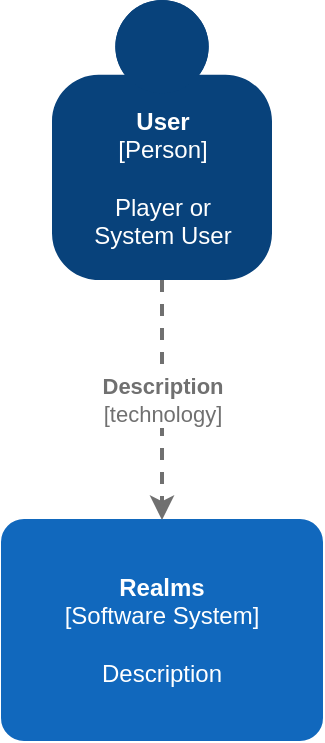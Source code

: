 <mxfile>
    <diagram id="A0YVIGJN6JRgSdFgSpJK" name="General">
        <mxGraphModel dx="898" dy="535" grid="1" gridSize="10" guides="1" tooltips="1" connect="1" arrows="1" fold="1" page="1" pageScale="1" pageWidth="1100" pageHeight="850" math="0" shadow="0">
            <root>
                <mxCell id="0"/>
                <mxCell id="1" parent="0"/>
                <object placeholders="1" c4Name="User" c4Type="Person" c4Description="Player or &#10;System User" label="&lt;b&gt;%c4Name%&lt;/b&gt;&lt;div&gt;[%c4Type%]&lt;/div&gt;&lt;br&gt;&lt;div&gt;%c4Description%&lt;/div&gt;" id="2">
                    <mxCell style="html=1;dashed=0;whitespace=wrap;fillColor=#08427b;strokeColor=none;fontColor=#ffffff;shape=mxgraph.c4.person;align=center;metaEdit=1;points=[[0.5,0,0],[1,0.5,0],[1,0.75,0],[0.75,1,0],[0.5,1,0],[0.25,1,0],[0,0.75,0],[0,0.5,0]];metaData={&quot;c4Type&quot;:{&quot;editable&quot;:false}};" parent="1" vertex="1">
                        <mxGeometry x="495" y="50" width="110.0" height="140" as="geometry"/>
                    </mxCell>
                </object>
                <object placeholders="1" c4Name="Realms" c4Type="Software System" c4Description="Description" label="&lt;b&gt;%c4Name%&lt;/b&gt;&lt;div&gt;[%c4Type%]&lt;/div&gt;&lt;br&gt;&lt;div&gt;%c4Description%&lt;/div&gt;" id="3">
                    <mxCell style="rounded=1;whiteSpace=wrap;html=1;labelBackgroundColor=none;fillColor=#1168BD;fontColor=#ffffff;align=center;arcSize=10;strokeColor=#1168BD;metaEdit=1;metaData={&quot;c4Type&quot;:{&quot;editable&quot;:false}};points=[[0.25,0,0],[0.5,0,0],[0.75,0,0],[1,0.25,0],[1,0.5,0],[1,0.75,0],[0.75,1,0],[0.5,1,0],[0.25,1,0],[0,0.75,0],[0,0.5,0],[0,0.25,0]];" parent="1" vertex="1">
                        <mxGeometry x="470" y="310" width="160" height="110.0" as="geometry"/>
                    </mxCell>
                </object>
                <object placeholders="1" c4Type="Relationship" c4Technology="technology" c4Description="Description" label="&lt;div style=&quot;text-align: left&quot;&gt;&lt;div style=&quot;text-align: center&quot;&gt;&lt;b&gt;%c4Description%&lt;/b&gt;&lt;/div&gt;&lt;div style=&quot;text-align: center&quot;&gt;[%c4Technology%]&lt;/div&gt;&lt;/div&gt;" id="12">
                    <mxCell style="edgeStyle=none;rounded=0;html=1;entryX=0.5;entryY=0;jettySize=auto;orthogonalLoop=1;strokeColor=#707070;strokeWidth=2;fontColor=#707070;jumpStyle=none;dashed=1;metaEdit=1;metaData={&quot;c4Type&quot;:{&quot;editable&quot;:false}};exitX=0.5;exitY=1;exitDx=0;exitDy=0;exitPerimeter=0;entryDx=0;entryDy=0;entryPerimeter=0;" parent="1" source="2" target="3" edge="1">
                        <mxGeometry width="160" relative="1" as="geometry">
                            <mxPoint x="455" y="350" as="sourcePoint"/>
                            <mxPoint x="615" y="350" as="targetPoint"/>
                        </mxGeometry>
                    </mxCell>
                </object>
            </root>
        </mxGraphModel>
    </diagram>
    <diagram id="eszytgsxZuXTuN3WrqP1" name="Base">
        <mxGraphModel dx="1283" dy="764" grid="1" gridSize="10" guides="1" tooltips="1" connect="1" arrows="1" fold="1" page="1" pageScale="1" pageWidth="1100" pageHeight="850" math="0" shadow="0">
            <root>
                <mxCell id="V1ZJXxYGCVGr8rgu_TeD-0"/>
                <mxCell id="V1ZJXxYGCVGr8rgu_TeD-1" parent="V1ZJXxYGCVGr8rgu_TeD-0"/>
                <mxCell id="YOOpiccV_j01Fo-KuXmw-1" value="" style="rounded=0;whiteSpace=wrap;html=1;fillColor=none;dashed=1;strokeWidth=2;" vertex="1" parent="V1ZJXxYGCVGr8rgu_TeD-1">
                    <mxGeometry x="230" y="180" width="530" height="60" as="geometry"/>
                </mxCell>
            </root>
        </mxGraphModel>
    </diagram>
    <diagram id="yu-eE2St3iiEToBc-c0l" name="Realms - Software System">
        <mxGraphModel dx="1283" dy="764" grid="1" gridSize="10" guides="1" tooltips="1" connect="1" arrows="1" fold="1" page="1" pageScale="1" pageWidth="1100" pageHeight="850" math="0" shadow="0">
            <root>
                <mxCell id="nbR4JX5c-kzpx6JXKyS9-0"/>
                <mxCell id="nbR4JX5c-kzpx6JXKyS9-1" parent="nbR4JX5c-kzpx6JXKyS9-0"/>
                <object placeholders="1" c4Name="Realms 1.0" c4Type="ExecutionEnvironment" c4Application="Software System" label="&lt;div style=&quot;text-align: left; font-size: 16px;&quot;&gt;%c4Name%&lt;/div&gt;&lt;div style=&quot;text-align: left; font-size: 16px;&quot;&gt;[%c4Application%]&lt;/div&gt;" id="nbR4JX5c-kzpx6JXKyS9-4">
                    <mxCell style="rounded=0;whiteSpace=wrap;html=1;labelBackgroundColor=none;align=left;arcSize=5;verticalAlign=bottom;metaEdit=1;metaData={&quot;c4Type&quot;:{&quot;editable&quot;:false}};points=[[0.25,0,0],[0.5,0,0],[0.75,0,0],[1,0.25,0],[1,0.5,0],[1,0.75,0],[0.75,1,0],[0.5,1,0],[0.25,1,0],[0,0.75,0],[0,0.5,0],[0,0.25,0]];dashed=1;strokeWidth=3;fillColor=none;fontSize=16;strokeColor=#1168BD;fontColor=#1168BD;" parent="nbR4JX5c-kzpx6JXKyS9-1" vertex="1">
                        <mxGeometry x="40" y="310" width="1020" height="910" as="geometry"/>
                    </mxCell>
                </object>
                <object placeholders="1" c4Name="Characters" c4Type="Container" c4Technology="Rest API" c4Description="Description" label="&lt;b&gt;%c4Name%&lt;/b&gt;&lt;div&gt;[%c4Type%: %c4Technology%]&lt;/div&gt;&lt;br&gt;&lt;div&gt;%c4Description%&lt;/div&gt;" id="VUWdU0Ww1PRQAQpz30k6-0">
                    <mxCell style="rounded=1;whiteSpace=wrap;html=1;labelBackgroundColor=none;fillColor=#438DD5;fontColor=#ffffff;align=center;arcSize=10;strokeColor=#3C7FC0;metaEdit=1;metaData={&quot;c4Type&quot;:{&quot;editable&quot;:false}};points=[[0.25,0,0],[0.5,0,0],[0.75,0,0],[1,0.25,0],[1,0.5,0],[1,0.75,0],[0.75,1,0],[0.5,1,0],[0.25,1,0],[0,0.75,0],[0,0.5,0],[0,0.25,0]];dashed=1;fontSize=16;" parent="nbR4JX5c-kzpx6JXKyS9-1" vertex="1">
                        <mxGeometry x="603" y="770" width="160" height="110.0" as="geometry"/>
                    </mxCell>
                </object>
                <object placeholders="1" c4Name="Scenarios" c4Type="Container" c4Technology="Rest API" c4Description="Description" label="&lt;b&gt;%c4Name%&lt;/b&gt;&lt;div&gt;[%c4Type%: %c4Technology%]&lt;/div&gt;&lt;br&gt;&lt;div&gt;%c4Description%&lt;/div&gt;" id="VUWdU0Ww1PRQAQpz30k6-1">
                    <mxCell style="rounded=1;whiteSpace=wrap;html=1;labelBackgroundColor=none;fillColor=#438DD5;fontColor=#ffffff;align=center;arcSize=10;strokeColor=#3C7FC0;metaEdit=1;metaData={&quot;c4Type&quot;:{&quot;editable&quot;:false}};points=[[0.25,0,0],[0.5,0,0],[0.75,0,0],[1,0.25,0],[1,0.5,0],[1,0.75,0],[0.75,1,0],[0.5,1,0],[0.25,1,0],[0,0.75,0],[0,0.5,0],[0,0.25,0]];dashed=1;fontSize=16;" parent="nbR4JX5c-kzpx6JXKyS9-1" vertex="1">
                        <mxGeometry x="869.5" y="770" width="160" height="110.0" as="geometry"/>
                    </mxCell>
                </object>
                <object placeholders="1" c4Type="Relationship" c4Technology="technology" c4Description="Description" label="&lt;div style=&quot;text-align: left&quot;&gt;&lt;div style=&quot;text-align: center&quot;&gt;&lt;b&gt;%c4Description%&lt;/b&gt;&lt;/div&gt;&lt;div style=&quot;text-align: center&quot;&gt;[%c4Technology%]&lt;/div&gt;&lt;/div&gt;" id="VUWdU0Ww1PRQAQpz30k6-3">
                    <mxCell style="edgeStyle=none;rounded=0;html=1;jettySize=auto;orthogonalLoop=1;strokeColor=#707070;strokeWidth=2;fontColor=#707070;jumpStyle=none;dashed=1;metaEdit=1;metaData={&quot;c4Type&quot;:{&quot;editable&quot;:false}};fontSize=16;exitX=0.5;exitY=1;exitDx=0;exitDy=0;exitPerimeter=0;entryX=0;entryY=0.5;entryDx=0;entryDy=0;entryPerimeter=0;" parent="nbR4JX5c-kzpx6JXKyS9-1" source="VUWdU0Ww1PRQAQpz30k6-9" target="t9CJllGq93nxbzQQ14sk-5" edge="1">
                        <mxGeometry width="160" relative="1" as="geometry">
                            <mxPoint x="550.0" y="1065.0" as="sourcePoint"/>
                            <mxPoint x="229.5" y="1015.0" as="targetPoint"/>
                            <Array as="points">
                                <mxPoint x="140" y="1070"/>
                            </Array>
                        </mxGeometry>
                    </mxCell>
                </object>
                <object placeholders="1" c4Name="API Gateway" c4Type="Container" c4Technology="technology" c4Description="Description" label="&lt;b&gt;%c4Name%&lt;/b&gt;&lt;div&gt;[%c4Type%: %c4Technology%]&lt;/div&gt;&lt;br&gt;&lt;div&gt;%c4Description%&lt;/div&gt;" id="VUWdU0Ww1PRQAQpz30k6-4">
                    <mxCell style="rounded=1;whiteSpace=wrap;html=1;labelBackgroundColor=none;fillColor=#438DD5;fontColor=#ffffff;align=center;arcSize=10;strokeColor=#3C7FC0;metaEdit=1;metaData={&quot;c4Type&quot;:{&quot;editable&quot;:false}};points=[[0.25,0,0],[0.5,0,0],[0.75,0,0],[1,0.25,0],[1,0.5,0],[1,0.75,0],[0.75,1,0],[0.5,1,0],[0.25,1,0],[0,0.75,0],[0,0.5,0],[0,0.25,0]];dashed=1;fontSize=16;" parent="nbR4JX5c-kzpx6JXKyS9-1" vertex="1">
                        <mxGeometry x="320" y="540" width="719.5" height="110" as="geometry"/>
                    </mxCell>
                </object>
                <object placeholders="1" c4Type="Relationship" c4Technology="technology" c4Description="Description" label="&lt;div style=&quot;text-align: left&quot;&gt;&lt;div style=&quot;text-align: center&quot;&gt;&lt;b&gt;%c4Description%&lt;/b&gt;&lt;/div&gt;&lt;div style=&quot;text-align: center&quot;&gt;[%c4Technology%]&lt;/div&gt;&lt;/div&gt;" id="VUWdU0Ww1PRQAQpz30k6-5">
                    <mxCell style="edgeStyle=none;rounded=0;html=1;entryX=0.5;entryY=0;jettySize=auto;orthogonalLoop=1;strokeColor=#707070;strokeWidth=2;fontColor=#707070;jumpStyle=none;dashed=1;metaEdit=1;metaData={&quot;c4Type&quot;:{&quot;editable&quot;:false}};fontSize=16;entryDx=0;entryDy=0;entryPerimeter=0;exitX=0.5;exitY=1;exitDx=0;exitDy=0;exitPerimeter=0;" parent="nbR4JX5c-kzpx6JXKyS9-1" source="VUWdU0Ww1PRQAQpz30k6-4" target="VUWdU0Ww1PRQAQpz30k6-0" edge="1">
                        <mxGeometry width="160" relative="1" as="geometry">
                            <mxPoint x="683" y="650" as="sourcePoint"/>
                            <mxPoint x="742.5" y="712" as="targetPoint"/>
                        </mxGeometry>
                    </mxCell>
                </object>
                <object placeholders="1" c4Type="Relationship" c4Technology="technology" c4Description="Description" label="&lt;div style=&quot;text-align: left&quot;&gt;&lt;div style=&quot;text-align: center&quot;&gt;&lt;b&gt;%c4Description%&lt;/b&gt;&lt;/div&gt;&lt;div style=&quot;text-align: center&quot;&gt;[%c4Technology%]&lt;/div&gt;&lt;/div&gt;" id="VUWdU0Ww1PRQAQpz30k6-6">
                    <mxCell style="edgeStyle=none;rounded=0;html=1;jettySize=auto;orthogonalLoop=1;strokeColor=#707070;strokeWidth=2;fontColor=#707070;jumpStyle=none;dashed=1;metaEdit=1;metaData={&quot;c4Type&quot;:{&quot;editable&quot;:false}};fontSize=16;exitX=0.879;exitY=1.01;exitDx=0;exitDy=0;exitPerimeter=0;entryX=0.5;entryY=0;entryDx=0;entryDy=0;entryPerimeter=0;" parent="nbR4JX5c-kzpx6JXKyS9-1" source="VUWdU0Ww1PRQAQpz30k6-4" target="VUWdU0Ww1PRQAQpz30k6-1" edge="1">
                        <mxGeometry width="160" relative="1" as="geometry">
                            <mxPoint x="948.66" y="636.87" as="sourcePoint"/>
                            <mxPoint x="779.5" y="765" as="targetPoint"/>
                        </mxGeometry>
                    </mxCell>
                </object>
                <object placeholders="1" c4Name="Player" c4Type="Container" c4Technology="Rest API" c4Description="Description" label="&lt;b&gt;%c4Name%&lt;/b&gt;&lt;div&gt;[%c4Type%: %c4Technology%]&lt;/div&gt;&lt;br&gt;&lt;div&gt;%c4Description%&lt;/div&gt;" id="VUWdU0Ww1PRQAQpz30k6-7">
                    <mxCell style="rounded=1;whiteSpace=wrap;html=1;labelBackgroundColor=none;fillColor=#438DD5;fontColor=#ffffff;align=center;arcSize=10;strokeColor=#3C7FC0;metaEdit=1;metaData={&quot;c4Type&quot;:{&quot;editable&quot;:false}};points=[[0.25,0,0],[0.5,0,0],[0.75,0,0],[1,0.25,0],[1,0.5,0],[1,0.75,0],[0.75,1,0],[0.5,1,0],[0.25,1,0],[0,0.75,0],[0,0.5,0],[0,0.25,0]];dashed=1;fontSize=16;" parent="nbR4JX5c-kzpx6JXKyS9-1" vertex="1">
                        <mxGeometry x="319.5" y="770" width="160" height="110.0" as="geometry"/>
                    </mxCell>
                </object>
                <object placeholders="1" c4Type="Relationship" c4Technology="technology" c4Description="Description" label="&lt;div style=&quot;text-align: left&quot;&gt;&lt;div style=&quot;text-align: center&quot;&gt;&lt;b&gt;%c4Description%&lt;/b&gt;&lt;/div&gt;&lt;div style=&quot;text-align: center&quot;&gt;[%c4Technology%]&lt;/div&gt;&lt;/div&gt;" id="VUWdU0Ww1PRQAQpz30k6-8">
                    <mxCell style="edgeStyle=none;rounded=0;html=1;entryX=0.5;entryY=0;jettySize=auto;orthogonalLoop=1;strokeColor=#707070;strokeWidth=2;fontColor=#707070;jumpStyle=none;dashed=1;metaEdit=1;metaData={&quot;c4Type&quot;:{&quot;editable&quot;:false}};fontSize=16;entryDx=0;entryDy=0;entryPerimeter=0;exitX=0.107;exitY=0.997;exitDx=0;exitDy=0;exitPerimeter=0;" parent="nbR4JX5c-kzpx6JXKyS9-1" source="VUWdU0Ww1PRQAQpz30k6-4" target="VUWdU0Ww1PRQAQpz30k6-7" edge="1">
                        <mxGeometry width="160" relative="1" as="geometry">
                            <mxPoint x="400" y="650" as="sourcePoint"/>
                            <mxPoint x="309.5" y="725" as="targetPoint"/>
                        </mxGeometry>
                    </mxCell>
                </object>
                <object placeholders="1" c4Name="Security" c4Type="Container" c4Technology="Rest API" c4Description="Description" label="&lt;b&gt;%c4Name%&lt;/b&gt;&lt;div&gt;[%c4Type%: %c4Technology%]&lt;/div&gt;&lt;br&gt;&lt;div&gt;%c4Description%&lt;/div&gt;" id="VUWdU0Ww1PRQAQpz30k6-9">
                    <mxCell style="rounded=1;whiteSpace=wrap;html=1;labelBackgroundColor=none;fillColor=#438DD5;fontColor=#ffffff;align=center;arcSize=10;strokeColor=#3C7FC0;metaEdit=1;metaData={&quot;c4Type&quot;:{&quot;editable&quot;:false}};points=[[0.25,0,0],[0.5,0,0],[0.75,0,0],[1,0.25,0],[1,0.5,0],[1,0.75,0],[0.75,1,0],[0.5,1,0],[0.25,1,0],[0,0.75,0],[0,0.5,0],[0,0.25,0]];dashed=1;fontSize=16;" parent="nbR4JX5c-kzpx6JXKyS9-1" vertex="1">
                        <mxGeometry x="59.5" y="770" width="160" height="110.0" as="geometry"/>
                    </mxCell>
                </object>
                <object placeholders="1" c4Type="Relationship" c4Technology="technology" c4Description="Description" label="&lt;div style=&quot;text-align: left&quot;&gt;&lt;div style=&quot;text-align: center&quot;&gt;&lt;b&gt;%c4Description%&lt;/b&gt;&lt;/div&gt;&lt;div style=&quot;text-align: center&quot;&gt;[%c4Technology%]&lt;/div&gt;&lt;/div&gt;" id="VUWdU0Ww1PRQAQpz30k6-13">
                    <mxCell style="edgeStyle=none;rounded=0;html=1;entryX=0.5;entryY=0;jettySize=auto;orthogonalLoop=1;strokeColor=#707070;strokeWidth=2;fontColor=#707070;jumpStyle=none;dashed=1;metaEdit=1;metaData={&quot;c4Type&quot;:{&quot;editable&quot;:false}};fontSize=16;entryDx=0;entryDy=0;entryPerimeter=0;exitX=0.5;exitY=1;exitDx=0;exitDy=0;exitPerimeter=0;" parent="nbR4JX5c-kzpx6JXKyS9-1" source="id2UGPctnHrFce8yYZba-0" target="nbR4JX5c-kzpx6JXKyS9-4" edge="1">
                        <mxGeometry width="160" relative="1" as="geometry">
                            <mxPoint x="550.5" y="170" as="sourcePoint"/>
                            <mxPoint x="830" y="140" as="targetPoint"/>
                        </mxGeometry>
                    </mxCell>
                </object>
                <object placeholders="1" c4Name="SPA Web APP" c4Type="Container" c4Technology="technology" c4Description="Description" label="&lt;b&gt;%c4Name%&lt;/b&gt;&lt;div&gt;[%c4Type%: %c4Technology%]&lt;/div&gt;&lt;br&gt;&lt;div&gt;%c4Description%&lt;/div&gt;" id="t9CJllGq93nxbzQQ14sk-0">
                    <mxCell style="rounded=1;whiteSpace=wrap;html=1;labelBackgroundColor=none;fillColor=#438DD5;fontColor=#ffffff;align=center;arcSize=10;strokeColor=#3C7FC0;metaEdit=1;metaData={&quot;c4Type&quot;:{&quot;editable&quot;:false}};points=[[0.25,0,0],[0.5,0,0],[0.75,0,0],[1,0.25,0],[1,0.5,0],[1,0.75,0],[0.75,1,0],[0.5,1,0],[0.25,1,0],[0,0.75,0],[0,0.5,0],[0,0.25,0]];dashed=1;fontSize=16;" parent="nbR4JX5c-kzpx6JXKyS9-1" vertex="1">
                        <mxGeometry x="59.5" y="335" width="980" height="110" as="geometry"/>
                    </mxCell>
                </object>
                <object placeholders="1" c4Type="Relationship" c4Technology="technology" c4Description="Description" label="&lt;div style=&quot;text-align: left&quot;&gt;&lt;div style=&quot;text-align: center&quot;&gt;&lt;b&gt;%c4Description%&lt;/b&gt;&lt;/div&gt;&lt;div style=&quot;text-align: center&quot;&gt;[%c4Technology%]&lt;/div&gt;&lt;/div&gt;" id="t9CJllGq93nxbzQQ14sk-1">
                    <mxCell style="edgeStyle=none;rounded=0;html=1;jettySize=auto;orthogonalLoop=1;strokeColor=#707070;strokeWidth=2;fontColor=#707070;jumpStyle=none;dashed=1;metaEdit=1;metaData={&quot;c4Type&quot;:{&quot;editable&quot;:false}};fontSize=16;exitX=0.5;exitY=1;exitDx=0;exitDy=0;exitPerimeter=0;entryX=0.5;entryY=0;entryDx=0;entryDy=0;entryPerimeter=0;" parent="nbR4JX5c-kzpx6JXKyS9-1" source="t9CJllGq93nxbzQQ14sk-0" target="VUWdU0Ww1PRQAQpz30k6-4" edge="1">
                        <mxGeometry width="160" relative="1" as="geometry">
                            <mxPoint x="139.5" y="235" as="sourcePoint"/>
                            <mxPoint x="549.5" y="515" as="targetPoint"/>
                        </mxGeometry>
                    </mxCell>
                </object>
                <object placeholders="1" c4Type="Relationship" c4Technology="technology" c4Description="Description" label="&lt;div style=&quot;text-align: left&quot;&gt;&lt;div style=&quot;text-align: center&quot;&gt;&lt;b&gt;%c4Description%&lt;/b&gt;&lt;/div&gt;&lt;div style=&quot;text-align: center&quot;&gt;[%c4Technology%]&lt;/div&gt;&lt;/div&gt;" id="t9CJllGq93nxbzQQ14sk-3">
                    <mxCell style="edgeStyle=none;rounded=0;html=1;jettySize=auto;orthogonalLoop=1;strokeColor=#707070;strokeWidth=2;fontColor=#707070;jumpStyle=none;dashed=1;metaEdit=1;metaData={&quot;c4Type&quot;:{&quot;editable&quot;:false}};fontSize=16;exitX=0.5;exitY=1;exitDx=0;exitDy=0;exitPerimeter=0;entryX=0.5;entryY=0;entryDx=0;entryDy=0;entryPerimeter=0;" parent="nbR4JX5c-kzpx6JXKyS9-1" source="VUWdU0Ww1PRQAQpz30k6-7" target="t9CJllGq93nxbzQQ14sk-5" edge="1">
                        <mxGeometry width="160" relative="1" as="geometry">
                            <mxPoint x="209.5" y="1145" as="sourcePoint"/>
                            <mxPoint x="399.5" y="945.0" as="targetPoint"/>
                        </mxGeometry>
                    </mxCell>
                </object>
                <object placeholders="1" c4Type="Database" c4Technology="SQL Server" c4Description="RealmsCharacterDb" label="%c4Type%&lt;div&gt;[Container:&amp;nbsp;%c4Technology%]&lt;/div&gt;&lt;br&gt;&lt;div&gt;%c4Description%&lt;/div&gt;" id="t9CJllGq93nxbzQQ14sk-4">
                    <mxCell style="shape=cylinder;whiteSpace=wrap;html=1;boundedLbl=1;rounded=0;labelBackgroundColor=none;fillColor=#438DD5;fontSize=12;fontColor=#ffffff;align=center;strokeColor=#3C7FC0;metaEdit=1;points=[[0.5,0,0],[1,0.25,0],[1,0.5,0],[1,0.75,0],[0.5,1,0],[0,0.75,0],[0,0.5,0],[0,0.25,0]];metaData={&quot;c4Type&quot;:{&quot;editable&quot;:false}};dashed=1;" parent="nbR4JX5c-kzpx6JXKyS9-1" vertex="1">
                        <mxGeometry x="602.5" y="1000" width="160" height="140" as="geometry"/>
                    </mxCell>
                </object>
                <object placeholders="1" c4Type="Database" c4Technology="Technology" c4Description="SecurityDb" label="%c4Type%&lt;div&gt;[Container:&amp;nbsp;%c4Technology%]&lt;/div&gt;&lt;br&gt;&lt;div&gt;%c4Description%&lt;/div&gt;" id="t9CJllGq93nxbzQQ14sk-5">
                    <mxCell style="shape=cylinder;whiteSpace=wrap;html=1;boundedLbl=1;rounded=0;labelBackgroundColor=none;fillColor=#438DD5;fontSize=12;fontColor=#ffffff;align=center;strokeColor=#3C7FC0;metaEdit=1;points=[[0.5,0,0],[1,0.25,0],[1,0.5,0],[1,0.75,0],[0.5,1,0],[0,0.75,0],[0,0.5,0],[0,0.25,0]];metaData={&quot;c4Type&quot;:{&quot;editable&quot;:false}};dashed=1;" parent="nbR4JX5c-kzpx6JXKyS9-1" vertex="1">
                        <mxGeometry x="319.5" y="1000" width="160" height="140" as="geometry"/>
                    </mxCell>
                </object>
                <object placeholders="1" c4Type="Relationship" c4Technology="technology" c4Description="Description" label="&lt;div style=&quot;text-align: left&quot;&gt;&lt;div style=&quot;text-align: center&quot;&gt;&lt;b&gt;%c4Description%&lt;/b&gt;&lt;/div&gt;&lt;div style=&quot;text-align: center&quot;&gt;[%c4Technology%]&lt;/div&gt;&lt;/div&gt;" id="t9CJllGq93nxbzQQ14sk-6">
                    <mxCell style="edgeStyle=none;rounded=0;html=1;entryX=0.5;entryY=0;jettySize=auto;orthogonalLoop=1;strokeColor=#707070;strokeWidth=2;fontColor=#707070;jumpStyle=none;dashed=1;metaEdit=1;metaData={&quot;c4Type&quot;:{&quot;editable&quot;:false}};fontSize=16;exitX=0.5;exitY=1;exitDx=0;exitDy=0;exitPerimeter=0;entryDx=0;entryDy=0;entryPerimeter=0;" parent="nbR4JX5c-kzpx6JXKyS9-1" source="VUWdU0Ww1PRQAQpz30k6-0" target="t9CJllGq93nxbzQQ14sk-4" edge="1">
                        <mxGeometry width="160" relative="1" as="geometry">
                            <mxPoint x="762.5" y="932" as="sourcePoint"/>
                            <mxPoint x="922.5" y="932" as="targetPoint"/>
                        </mxGeometry>
                    </mxCell>
                </object>
                <object placeholders="1" c4Type="Database" c4Technology="SQL Server" c4Description="ScenariosDb" label="%c4Type%&lt;div&gt;[Container:&amp;nbsp;%c4Technology%]&lt;/div&gt;&lt;br&gt;&lt;div&gt;%c4Description%&lt;/div&gt;" id="t9CJllGq93nxbzQQ14sk-7">
                    <mxCell style="shape=cylinder;whiteSpace=wrap;html=1;boundedLbl=1;rounded=0;labelBackgroundColor=none;fillColor=#438DD5;fontSize=12;fontColor=#ffffff;align=center;strokeColor=#3C7FC0;metaEdit=1;points=[[0.5,0,0],[1,0.25,0],[1,0.5,0],[1,0.75,0],[0.5,1,0],[0,0.75,0],[0,0.5,0],[0,0.25,0]];metaData={&quot;c4Type&quot;:{&quot;editable&quot;:false}};dashed=1;" parent="nbR4JX5c-kzpx6JXKyS9-1" vertex="1">
                        <mxGeometry x="869.5" y="1000" width="160" height="140" as="geometry"/>
                    </mxCell>
                </object>
                <object placeholders="1" c4Type="Relationship" c4Technology="technology" c4Description="Description" label="&lt;div style=&quot;text-align: left&quot;&gt;&lt;div style=&quot;text-align: center&quot;&gt;&lt;b&gt;%c4Description%&lt;/b&gt;&lt;/div&gt;&lt;div style=&quot;text-align: center&quot;&gt;[%c4Technology%]&lt;/div&gt;&lt;/div&gt;" id="t9CJllGq93nxbzQQ14sk-8">
                    <mxCell style="edgeStyle=none;rounded=0;html=1;entryX=0.5;entryY=0;jettySize=auto;orthogonalLoop=1;strokeColor=#707070;strokeWidth=2;fontColor=#707070;jumpStyle=none;dashed=1;metaEdit=1;metaData={&quot;c4Type&quot;:{&quot;editable&quot;:false}};fontSize=16;exitX=0.5;exitY=1;exitDx=0;exitDy=0;exitPerimeter=0;entryDx=0;entryDy=0;entryPerimeter=0;" parent="nbR4JX5c-kzpx6JXKyS9-1" source="VUWdU0Ww1PRQAQpz30k6-1" target="t9CJllGq93nxbzQQ14sk-7" edge="1">
                        <mxGeometry width="160" relative="1" as="geometry">
                            <mxPoint x="1089.5" y="845" as="sourcePoint"/>
                            <mxPoint x="1249.5" y="845" as="targetPoint"/>
                        </mxGeometry>
                    </mxCell>
                </object>
                <object placeholders="1" c4Name="User" c4Type="Person" c4Description="Player or &#10;System User" label="&lt;b&gt;%c4Name%&lt;/b&gt;&lt;div&gt;[%c4Type%]&lt;/div&gt;&lt;br&gt;&lt;div&gt;%c4Description%&lt;/div&gt;" id="id2UGPctnHrFce8yYZba-0">
                    <mxCell style="html=1;dashed=0;whitespace=wrap;fillColor=#08427b;strokeColor=none;fontColor=#ffffff;shape=mxgraph.c4.person;align=center;metaEdit=1;points=[[0.5,0,0],[1,0.5,0],[1,0.75,0],[0.75,1,0],[0.5,1,0],[0.25,1,0],[0,0.75,0],[0,0.5,0]];metaData={&quot;c4Type&quot;:{&quot;editable&quot;:false}};rounded=0;fontSize=16;" parent="nbR4JX5c-kzpx6JXKyS9-1" vertex="1">
                        <mxGeometry x="487" y="20" width="125" height="170" as="geometry"/>
                    </mxCell>
                </object>
                <object placeholders="1" c4Type="Relationship" c4Technology="technology" c4Description="Description" label="&lt;div style=&quot;text-align: left&quot;&gt;&lt;div style=&quot;text-align: center&quot;&gt;&lt;b&gt;%c4Description%&lt;/b&gt;&lt;/div&gt;&lt;div style=&quot;text-align: center&quot;&gt;[%c4Technology%]&lt;/div&gt;&lt;/div&gt;" id="4XjOj5AVmi4BCwjIfGqn-0">
                    <mxCell style="edgeStyle=none;rounded=0;html=1;entryX=0.5;entryY=0;jettySize=auto;orthogonalLoop=1;strokeColor=#707070;strokeWidth=2;fontColor=#707070;jumpStyle=none;dashed=1;metaEdit=1;metaData={&quot;c4Type&quot;:{&quot;editable&quot;:false}};fontSize=16;entryDx=0;entryDy=0;entryPerimeter=0;" parent="nbR4JX5c-kzpx6JXKyS9-1" target="VUWdU0Ww1PRQAQpz30k6-9" edge="1">
                        <mxGeometry width="160" relative="1" as="geometry">
                            <mxPoint x="140" y="447" as="sourcePoint"/>
                            <mxPoint x="300" y="570" as="targetPoint"/>
                        </mxGeometry>
                    </mxCell>
                </object>
            </root>
        </mxGraphModel>
    </diagram>
    <diagram id="VdShBEVQJn8E7mL_fJWN" name="Player - Container">
        <mxGraphModel dx="898" dy="535" grid="1" gridSize="10" guides="1" tooltips="1" connect="1" arrows="1" fold="1" page="1" pageScale="1" pageWidth="850" pageHeight="1100" math="0" shadow="0">
            <root>
                <mxCell id="7NnpEpGzOBFChsXDh9xZ-0"/>
                <mxCell id="7NnpEpGzOBFChsXDh9xZ-1" parent="7NnpEpGzOBFChsXDh9xZ-0"/>
                <mxCell id="K01GfOG0DgF18boVhgMj-1" value="&lt;&lt;entity&gt;&gt;&#10;Player" style="fontStyle=0;" vertex="1" parent="7NnpEpGzOBFChsXDh9xZ-1">
                    <mxGeometry x="80" y="440" width="120" height="40" as="geometry"/>
                </mxCell>
                <mxCell id="K01GfOG0DgF18boVhgMj-4" value="&lt;&lt;Interface&gt;&gt;&#10;IPlayerRepository" style="fontStyle=0;" vertex="1" parent="7NnpEpGzOBFChsXDh9xZ-1">
                    <mxGeometry x="320" y="440" width="120" height="40" as="geometry"/>
                </mxCell>
                <mxCell id="K01GfOG0DgF18boVhgMj-7" value="PlayerRepository" style="fontStyle=0;" vertex="1" parent="7NnpEpGzOBFChsXDh9xZ-1">
                    <mxGeometry x="320" y="570" width="120" height="40" as="geometry"/>
                </mxCell>
                <mxCell id="K01GfOG0DgF18boVhgMj-8" value="Name" style="fontStyle=0;" vertex="1" parent="7NnpEpGzOBFChsXDh9xZ-1">
                    <mxGeometry x="80" y="520" width="120" height="40" as="geometry"/>
                </mxCell>
                <mxCell id="K01GfOG0DgF18boVhgMj-9" value="" style="endArrow=none;startArrow=diamondThin;endFill=0;startFill=1;html=1;verticalAlign=bottom;labelBackgroundColor=none;strokeWidth=1;startSize=8;endSize=8;exitX=0.5;exitY=1;exitDx=0;exitDy=0;" edge="1" parent="7NnpEpGzOBFChsXDh9xZ-1" source="K01GfOG0DgF18boVhgMj-1" target="K01GfOG0DgF18boVhgMj-8">
                    <mxGeometry width="160" relative="1" as="geometry">
                        <mxPoint x="150" y="350" as="sourcePoint"/>
                        <mxPoint x="310" y="350" as="targetPoint"/>
                    </mxGeometry>
                </mxCell>
                <mxCell id="K01GfOG0DgF18boVhgMj-14" value="" style="endArrow=block;html=1;rounded=0;align=center;verticalAlign=bottom;endFill=0;labelBackgroundColor=none;endSize=8;exitX=0.5;exitY=0;exitDx=0;exitDy=0;entryX=0.5;entryY=1;entryDx=0;entryDy=0;" edge="1" parent="7NnpEpGzOBFChsXDh9xZ-1" source="K01GfOG0DgF18boVhgMj-7" target="K01GfOG0DgF18boVhgMj-4">
                    <mxGeometry relative="1" as="geometry">
                        <mxPoint x="370" y="320" as="sourcePoint"/>
                        <mxPoint x="530" y="320" as="targetPoint"/>
                    </mxGeometry>
                </mxCell>
            </root>
        </mxGraphModel>
    </diagram>
    <diagram id="zDO_R0OcebleCXKpV30b" name="Character - Container">
        <mxGraphModel dx="1283" dy="956" grid="1" gridSize="10" guides="1" tooltips="1" connect="1" arrows="1" fold="1" page="1" pageScale="1" pageWidth="1100" pageHeight="850" math="0" shadow="0">
            <root>
                <mxCell id="cu-DYLWFSnDfhGDwlPgj-0"/>
                <mxCell id="cu-DYLWFSnDfhGDwlPgj-1" parent="cu-DYLWFSnDfhGDwlPgj-0"/>
                <object placeholders="1" c4Name="Character Container" c4Type="ExecutionEnvironment" c4Application="Realms" label="&lt;div style=&quot;text-align: left; font-size: 16px;&quot;&gt;%c4Name%&lt;/div&gt;&lt;div style=&quot;text-align: left; font-size: 16px;&quot;&gt;[%c4Application%]&lt;/div&gt;" id="-5sojdmt-nvMsfPOMpeM-0">
                    <mxCell style="rounded=0;whiteSpace=wrap;html=1;labelBackgroundColor=none;align=left;arcSize=5;verticalAlign=bottom;metaEdit=1;metaData={&quot;c4Type&quot;:{&quot;editable&quot;:false}};points=[[0.25,0,0],[0.5,0,0],[0.75,0,0],[1,0.25,0],[1,0.5,0],[1,0.75,0],[0.75,1,0],[0.5,1,0],[0.25,1,0],[0,0.75,0],[0,0.5,0],[0,0.25,0]];fillColor=none;dashed=1;strokeWidth=3;strokeColor=#3C7FC0;fontColor=#3C7FC0;fontSize=16;" vertex="1" parent="cu-DYLWFSnDfhGDwlPgj-1">
                        <mxGeometry x="520" y="205" width="480" height="440" as="geometry"/>
                    </mxCell>
                </object>
                <object placeholders="1" c4Name="Hero" c4Type="Component" c4Technology="technology" c4Description="Description" label="&lt;b&gt;%c4Name%&lt;/b&gt;&lt;div&gt;[%c4Type%: %c4Technology%]&lt;/div&gt;&lt;br&gt;&lt;div&gt;%c4Description%&lt;/div&gt;" id="qjWPPxIY-2Gl7QvLuNwx-3">
                    <mxCell style="rounded=1;whiteSpace=wrap;html=1;labelBackgroundColor=none;fillColor=#85BBF0;fontColor=#ffffff;align=center;arcSize=10;strokeColor=#78A8D8;metaEdit=1;metaData={&quot;c4Type&quot;:{&quot;editable&quot;:false}};points=[[0.25,0,0],[0.5,0,0],[0.75,0,0],[1,0.25,0],[1,0.5,0],[1,0.75,0],[0.75,1,0],[0.5,1,0],[0.25,1,0],[0,0.75,0],[0,0.5,0],[0,0.25,0]];" parent="cu-DYLWFSnDfhGDwlPgj-1" vertex="1">
                        <mxGeometry x="560" y="245" width="160" height="110.0" as="geometry"/>
                    </mxCell>
                </object>
                <object placeholders="1" c4Name="Monster" c4Type="Component" c4Technology="technology" c4Description="Description" label="&lt;b&gt;%c4Name%&lt;/b&gt;&lt;div&gt;[%c4Type%: %c4Technology%]&lt;/div&gt;&lt;br&gt;&lt;div&gt;%c4Description%&lt;/div&gt;" id="qjWPPxIY-2Gl7QvLuNwx-4">
                    <mxCell style="rounded=1;whiteSpace=wrap;html=1;labelBackgroundColor=none;fillColor=#85BBF0;fontColor=#ffffff;align=center;arcSize=10;strokeColor=#78A8D8;metaEdit=1;metaData={&quot;c4Type&quot;:{&quot;editable&quot;:false}};points=[[0.25,0,0],[0.5,0,0],[0.75,0,0],[1,0.25,0],[1,0.5,0],[1,0.75,0],[0.75,1,0],[0.5,1,0],[0.25,1,0],[0,0.75,0],[0,0.5,0],[0,0.25,0]];" parent="cu-DYLWFSnDfhGDwlPgj-1" vertex="1">
                        <mxGeometry x="800" y="245" width="160" height="110.0" as="geometry"/>
                    </mxCell>
                </object>
                <object placeholders="1" c4Type="Database" c4Technology="SQL Server" c4Description="CharacterDb" label="%c4Type%&lt;div&gt;[Container:&amp;nbsp;%c4Technology%]&lt;/div&gt;&lt;br&gt;&lt;div&gt;%c4Description%&lt;/div&gt;" id="AiMhtcAEpEUy2n38AEvj-0">
                    <mxCell style="shape=cylinder;whiteSpace=wrap;html=1;boundedLbl=1;rounded=0;labelBackgroundColor=none;fillColor=#438DD5;fontSize=12;fontColor=#ffffff;align=center;strokeColor=#3C7FC0;metaEdit=1;points=[[0.5,0,0],[1,0.25,0],[1,0.5,0],[1,0.75,0],[0.5,1,0],[0,0.75,0],[0,0.5,0],[0,0.25,0]];metaData={&quot;c4Type&quot;:{&quot;editable&quot;:false}};dashed=1;" vertex="1" parent="cu-DYLWFSnDfhGDwlPgj-1">
                        <mxGeometry x="680" y="465" width="160" height="140" as="geometry"/>
                    </mxCell>
                </object>
                <object placeholders="1" c4Name="Player" c4Type="Container" c4Technology="Rest API" c4Description="Description" label="&lt;b&gt;%c4Name%&lt;/b&gt;&lt;div&gt;[%c4Type%: %c4Technology%]&lt;/div&gt;&lt;br&gt;&lt;div&gt;%c4Description%&lt;/div&gt;" id="AiMhtcAEpEUy2n38AEvj-2">
                    <mxCell style="rounded=1;whiteSpace=wrap;html=1;labelBackgroundColor=none;fillColor=#438DD5;fontColor=#ffffff;align=center;arcSize=10;strokeColor=#3C7FC0;metaEdit=1;metaData={&quot;c4Type&quot;:{&quot;editable&quot;:false}};points=[[0.25,0,0],[0.5,0,0],[0.75,0,0],[1,0.25,0],[1,0.5,0],[1,0.75,0],[0.75,1,0],[0.5,1,0],[0.25,1,0],[0,0.75,0],[0,0.5,0],[0,0.25,0]];dashed=1;fontSize=16;" vertex="1" parent="cu-DYLWFSnDfhGDwlPgj-1">
                        <mxGeometry x="140" y="370" width="160" height="110.0" as="geometry"/>
                    </mxCell>
                </object>
                <object placeholders="1" c4Type="Relationship" c4Technology="technology" c4Description="Get player's info." label="&lt;div style=&quot;text-align: left&quot;&gt;&lt;div style=&quot;text-align: center&quot;&gt;&lt;b&gt;%c4Description%&lt;/b&gt;&lt;/div&gt;&lt;div style=&quot;text-align: center&quot;&gt;[%c4Technology%]&lt;/div&gt;&lt;/div&gt;" id="9ATdMOLBM9glvMFCF21k-0">
                    <mxCell style="edgeStyle=none;rounded=0;html=1;entryX=1;entryY=0.5;jettySize=auto;orthogonalLoop=1;strokeColor=#707070;strokeWidth=2;fontColor=#707070;jumpStyle=none;dashed=1;metaEdit=1;metaData={&quot;c4Type&quot;:{&quot;editable&quot;:false}};fontSize=16;exitX=0;exitY=0.5;exitDx=0;exitDy=0;exitPerimeter=0;entryDx=0;entryDy=0;entryPerimeter=0;" edge="1" parent="cu-DYLWFSnDfhGDwlPgj-1" source="-5sojdmt-nvMsfPOMpeM-0" target="AiMhtcAEpEUy2n38AEvj-2">
                        <mxGeometry width="160" relative="1" as="geometry">
                            <mxPoint x="170" y="615" as="sourcePoint"/>
                            <mxPoint x="330" y="615" as="targetPoint"/>
                        </mxGeometry>
                    </mxCell>
                </object>
                <object placeholders="1" c4Type="Relationship" c4Technology="technology" c4Description="Description" label="&lt;div style=&quot;text-align: left&quot;&gt;&lt;div style=&quot;text-align: center&quot;&gt;&lt;b&gt;%c4Description%&lt;/b&gt;&lt;/div&gt;&lt;div style=&quot;text-align: center&quot;&gt;[%c4Technology%]&lt;/div&gt;&lt;/div&gt;" id="9ATdMOLBM9glvMFCF21k-1">
                    <mxCell style="edgeStyle=none;rounded=0;html=1;entryX=0.238;entryY=0.021;jettySize=auto;orthogonalLoop=1;strokeColor=#707070;strokeWidth=2;fontColor=#707070;jumpStyle=none;dashed=1;metaEdit=1;metaData={&quot;c4Type&quot;:{&quot;editable&quot;:false}};fontSize=16;exitX=0.5;exitY=1;exitDx=0;exitDy=0;exitPerimeter=0;entryDx=0;entryDy=0;entryPerimeter=0;" edge="1" parent="cu-DYLWFSnDfhGDwlPgj-1" source="qjWPPxIY-2Gl7QvLuNwx-3" target="AiMhtcAEpEUy2n38AEvj-0">
                        <mxGeometry width="160" relative="1" as="geometry">
                            <mxPoint x="640" y="385" as="sourcePoint"/>
                            <mxPoint x="800" y="385" as="targetPoint"/>
                        </mxGeometry>
                    </mxCell>
                </object>
                <object placeholders="1" c4Type="Relationship" c4Technology="technology" c4Description="Description" label="&lt;div style=&quot;text-align: left&quot;&gt;&lt;div style=&quot;text-align: center&quot;&gt;&lt;b&gt;%c4Description%&lt;/b&gt;&lt;/div&gt;&lt;div style=&quot;text-align: center&quot;&gt;[%c4Technology%]&lt;/div&gt;&lt;/div&gt;" id="9ATdMOLBM9glvMFCF21k-2">
                    <mxCell style="edgeStyle=none;rounded=0;html=1;jettySize=auto;orthogonalLoop=1;strokeColor=#707070;strokeWidth=2;fontColor=#707070;jumpStyle=none;dashed=1;metaEdit=1;metaData={&quot;c4Type&quot;:{&quot;editable&quot;:false}};fontSize=16;exitX=0.5;exitY=1;exitDx=0;exitDy=0;exitPerimeter=0;" edge="1" parent="cu-DYLWFSnDfhGDwlPgj-1" source="qjWPPxIY-2Gl7QvLuNwx-4" target="AiMhtcAEpEUy2n38AEvj-0">
                        <mxGeometry width="160" relative="1" as="geometry">
                            <mxPoint x="870" y="335" as="sourcePoint"/>
                            <mxPoint x="530" y="565" as="targetPoint"/>
                        </mxGeometry>
                    </mxCell>
                </object>
            </root>
        </mxGraphModel>
    </diagram>
</mxfile>